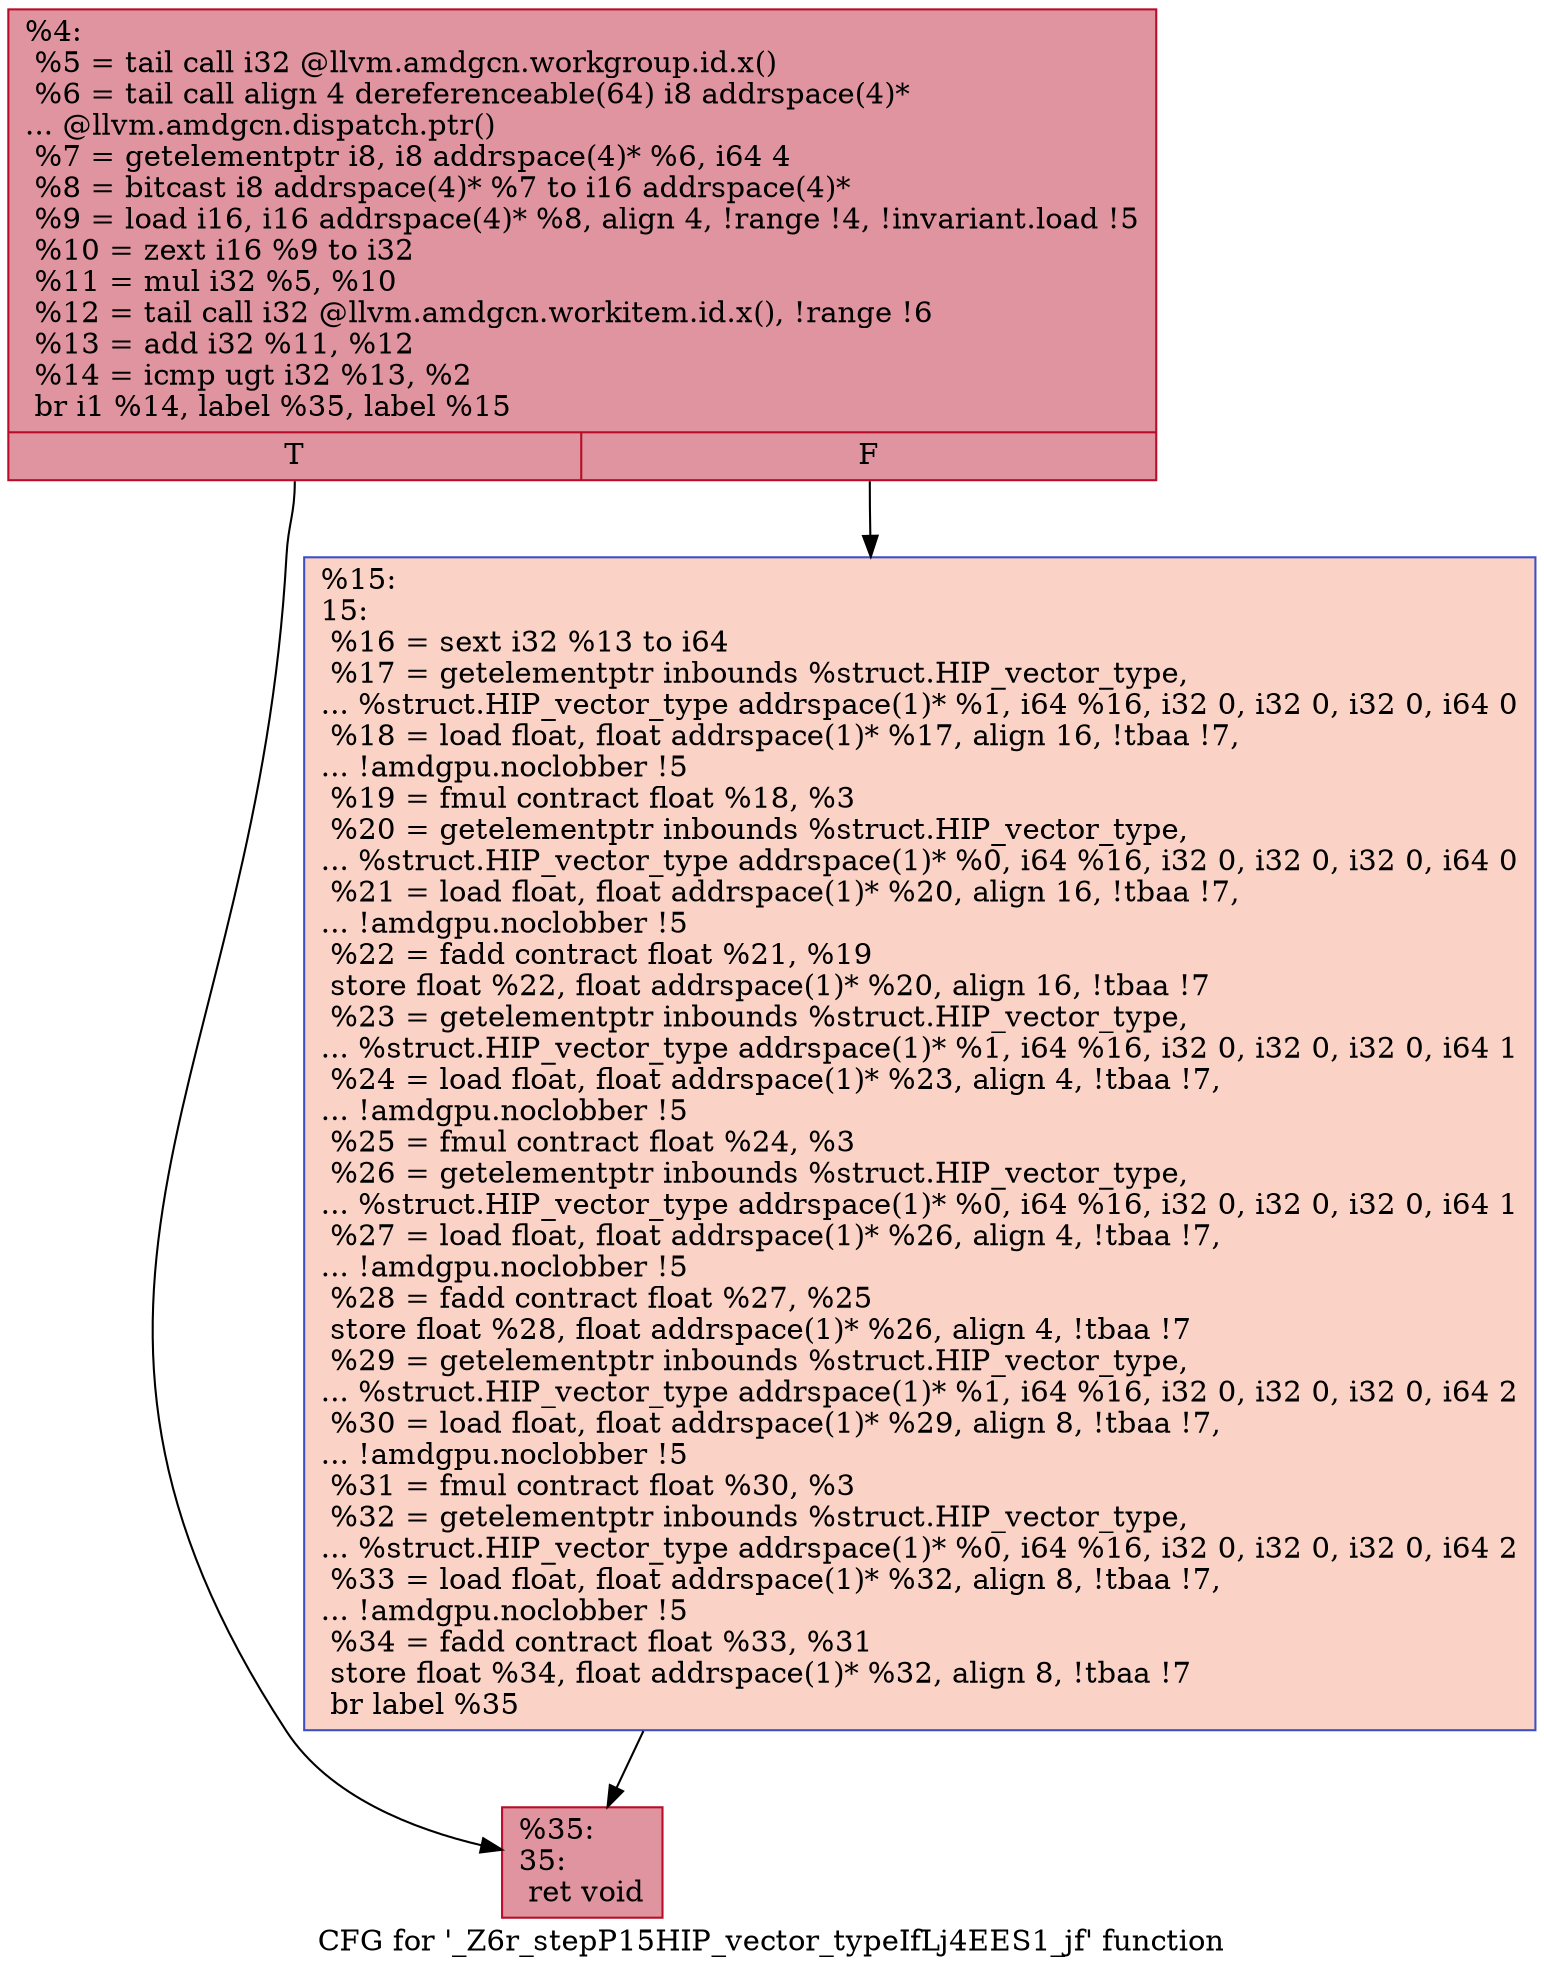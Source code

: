 digraph "CFG for '_Z6r_stepP15HIP_vector_typeIfLj4EES1_jf' function" {
	label="CFG for '_Z6r_stepP15HIP_vector_typeIfLj4EES1_jf' function";

	Node0x4704010 [shape=record,color="#b70d28ff", style=filled, fillcolor="#b70d2870",label="{%4:\l  %5 = tail call i32 @llvm.amdgcn.workgroup.id.x()\l  %6 = tail call align 4 dereferenceable(64) i8 addrspace(4)*\l... @llvm.amdgcn.dispatch.ptr()\l  %7 = getelementptr i8, i8 addrspace(4)* %6, i64 4\l  %8 = bitcast i8 addrspace(4)* %7 to i16 addrspace(4)*\l  %9 = load i16, i16 addrspace(4)* %8, align 4, !range !4, !invariant.load !5\l  %10 = zext i16 %9 to i32\l  %11 = mul i32 %5, %10\l  %12 = tail call i32 @llvm.amdgcn.workitem.id.x(), !range !6\l  %13 = add i32 %11, %12\l  %14 = icmp ugt i32 %13, %2\l  br i1 %14, label %35, label %15\l|{<s0>T|<s1>F}}"];
	Node0x4704010:s0 -> Node0x4708e00;
	Node0x4704010:s1 -> Node0x4708e90;
	Node0x4708e90 [shape=record,color="#3d50c3ff", style=filled, fillcolor="#f59c7d70",label="{%15:\l15:                                               \l  %16 = sext i32 %13 to i64\l  %17 = getelementptr inbounds %struct.HIP_vector_type,\l... %struct.HIP_vector_type addrspace(1)* %1, i64 %16, i32 0, i32 0, i32 0, i64 0\l  %18 = load float, float addrspace(1)* %17, align 16, !tbaa !7,\l... !amdgpu.noclobber !5\l  %19 = fmul contract float %18, %3\l  %20 = getelementptr inbounds %struct.HIP_vector_type,\l... %struct.HIP_vector_type addrspace(1)* %0, i64 %16, i32 0, i32 0, i32 0, i64 0\l  %21 = load float, float addrspace(1)* %20, align 16, !tbaa !7,\l... !amdgpu.noclobber !5\l  %22 = fadd contract float %21, %19\l  store float %22, float addrspace(1)* %20, align 16, !tbaa !7\l  %23 = getelementptr inbounds %struct.HIP_vector_type,\l... %struct.HIP_vector_type addrspace(1)* %1, i64 %16, i32 0, i32 0, i32 0, i64 1\l  %24 = load float, float addrspace(1)* %23, align 4, !tbaa !7,\l... !amdgpu.noclobber !5\l  %25 = fmul contract float %24, %3\l  %26 = getelementptr inbounds %struct.HIP_vector_type,\l... %struct.HIP_vector_type addrspace(1)* %0, i64 %16, i32 0, i32 0, i32 0, i64 1\l  %27 = load float, float addrspace(1)* %26, align 4, !tbaa !7,\l... !amdgpu.noclobber !5\l  %28 = fadd contract float %27, %25\l  store float %28, float addrspace(1)* %26, align 4, !tbaa !7\l  %29 = getelementptr inbounds %struct.HIP_vector_type,\l... %struct.HIP_vector_type addrspace(1)* %1, i64 %16, i32 0, i32 0, i32 0, i64 2\l  %30 = load float, float addrspace(1)* %29, align 8, !tbaa !7,\l... !amdgpu.noclobber !5\l  %31 = fmul contract float %30, %3\l  %32 = getelementptr inbounds %struct.HIP_vector_type,\l... %struct.HIP_vector_type addrspace(1)* %0, i64 %16, i32 0, i32 0, i32 0, i64 2\l  %33 = load float, float addrspace(1)* %32, align 8, !tbaa !7,\l... !amdgpu.noclobber !5\l  %34 = fadd contract float %33, %31\l  store float %34, float addrspace(1)* %32, align 8, !tbaa !7\l  br label %35\l}"];
	Node0x4708e90 -> Node0x4708e00;
	Node0x4708e00 [shape=record,color="#b70d28ff", style=filled, fillcolor="#b70d2870",label="{%35:\l35:                                               \l  ret void\l}"];
}
